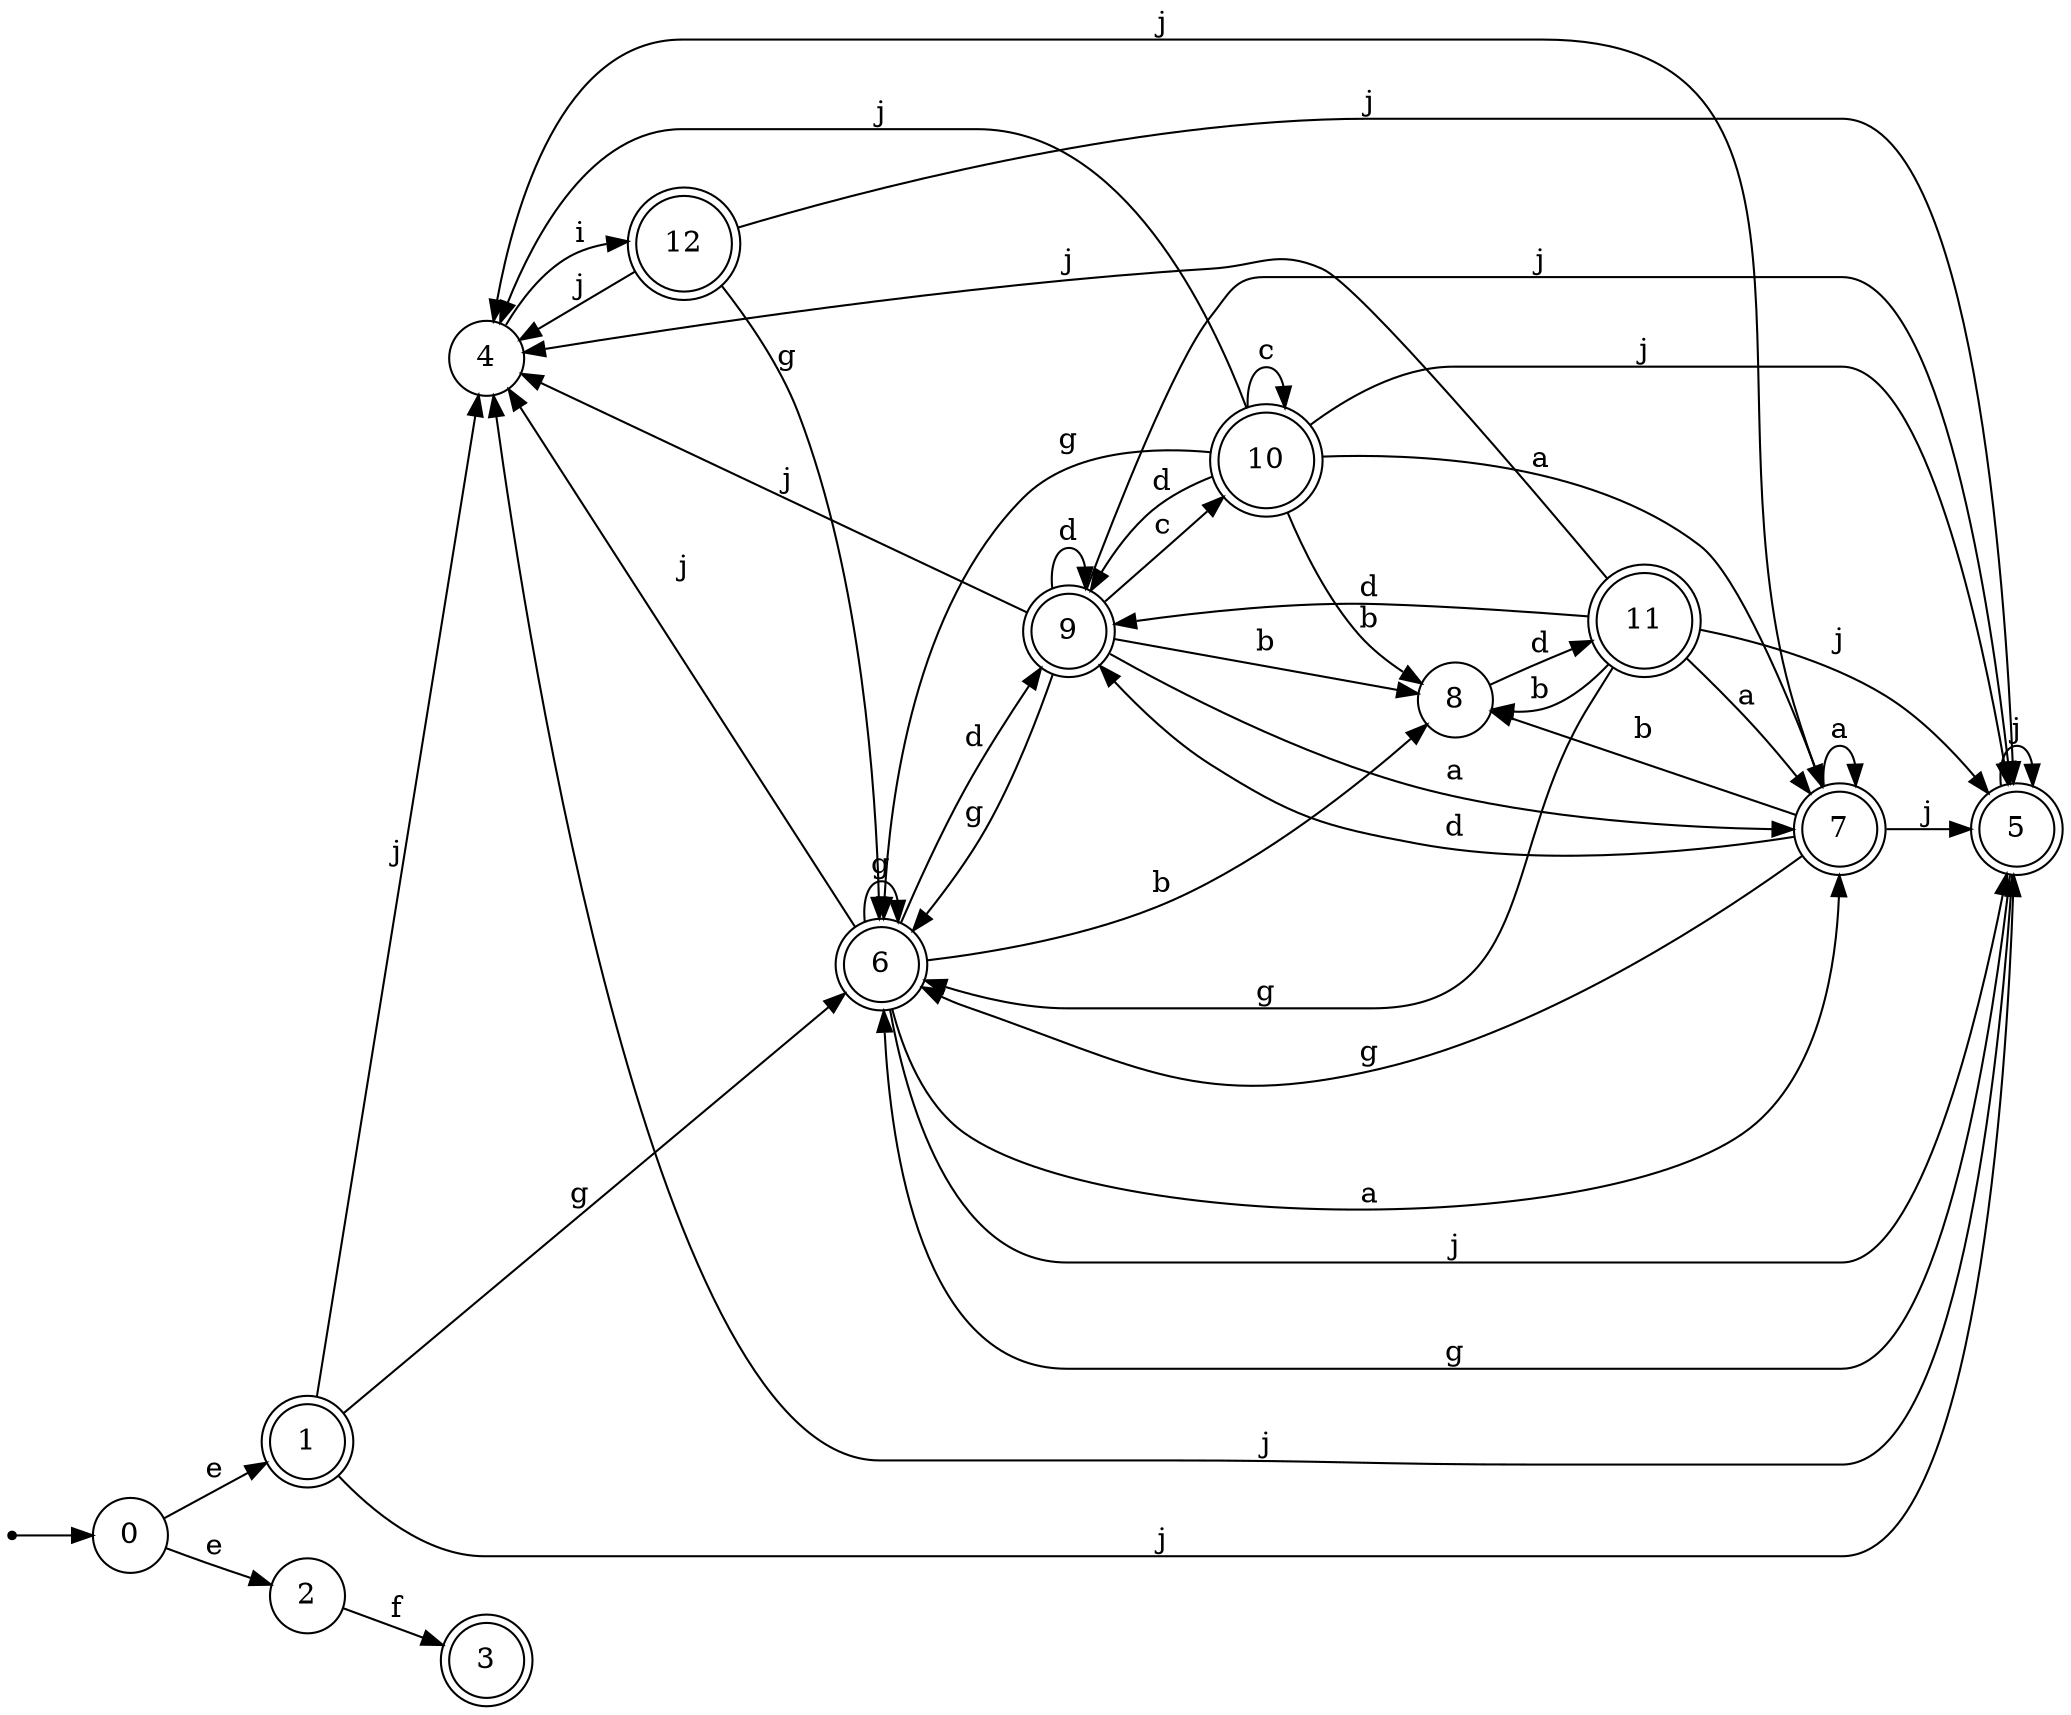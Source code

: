 digraph finite_state_machine {
rankdir=LR;
size="20,20";
node [shape = point]; "dummy0"
node [shape = circle]; "0";
"dummy0" -> "0";
node [shape = doublecircle]; "1";node [shape = circle]; "2";
node [shape = doublecircle]; "3";node [shape = circle]; "4";
node [shape = doublecircle]; "5";node [shape = doublecircle]; "6";node [shape = doublecircle]; "7";node [shape = circle]; "8";
node [shape = doublecircle]; "9";node [shape = doublecircle]; "10";node [shape = doublecircle]; "11";node [shape = doublecircle]; "12";"0" -> "1" [label = "e"];
 "0" -> "2" [label = "e"];
 "2" -> "3" [label = "f"];
 "1" -> "4" [label = "j"];
 "1" -> "5" [label = "j"];
 "1" -> "6" [label = "g"];
 "6" -> "6" [label = "g"];
 "6" -> "7" [label = "a"];
 "6" -> "8" [label = "b"];
 "6" -> "9" [label = "d"];
 "6" -> "4" [label = "j"];
 "6" -> "5" [label = "j"];
 "9" -> "9" [label = "d"];
 "9" -> "10" [label = "c"];
 "9" -> "7" [label = "a"];
 "9" -> "8" [label = "b"];
 "9" -> "6" [label = "g"];
 "9" -> "4" [label = "j"];
 "9" -> "5" [label = "j"];
 "10" -> "10" [label = "c"];
 "10" -> "9" [label = "d"];
 "10" -> "7" [label = "a"];
 "10" -> "8" [label = "b"];
 "10" -> "6" [label = "g"];
 "10" -> "4" [label = "j"];
 "10" -> "5" [label = "j"];
 "8" -> "11" [label = "d"];
 "11" -> "8" [label = "b"];
 "11" -> "7" [label = "a"];
 "11" -> "9" [label = "d"];
 "11" -> "6" [label = "g"];
 "11" -> "4" [label = "j"];
 "11" -> "5" [label = "j"];
 "7" -> "7" [label = "a"];
 "7" -> "8" [label = "b"];
 "7" -> "9" [label = "d"];
 "7" -> "6" [label = "g"];
 "7" -> "4" [label = "j"];
 "7" -> "5" [label = "j"];
 "5" -> "4" [label = "j"];
 "5" -> "5" [label = "j"];
 "5" -> "6" [label = "g"];
 "4" -> "12" [label = "i"];
 "12" -> "4" [label = "j"];
 "12" -> "5" [label = "j"];
 "12" -> "6" [label = "g"];
 }

